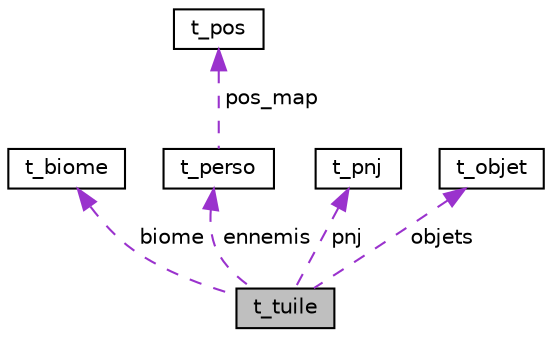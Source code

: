 digraph "t_tuile"
{
 // LATEX_PDF_SIZE
  edge [fontname="Helvetica",fontsize="10",labelfontname="Helvetica",labelfontsize="10"];
  node [fontname="Helvetica",fontsize="10",shape=record];
  Node1 [label="t_tuile",height=0.2,width=0.4,color="black", fillcolor="grey75", style="filled", fontcolor="black",tooltip=" "];
  Node2 -> Node1 [dir="back",color="darkorchid3",fontsize="10",style="dashed",label=" biome" ,fontname="Helvetica"];
  Node2 [label="t_biome",height=0.2,width=0.4,color="black", fillcolor="white", style="filled",URL="$structt__biome.html",tooltip=" "];
  Node3 -> Node1 [dir="back",color="darkorchid3",fontsize="10",style="dashed",label=" ennemis" ,fontname="Helvetica"];
  Node3 [label="t_perso",height=0.2,width=0.4,color="black", fillcolor="white", style="filled",URL="$structt__perso.html",tooltip=" "];
  Node4 -> Node3 [dir="back",color="darkorchid3",fontsize="10",style="dashed",label=" pos_map" ,fontname="Helvetica"];
  Node4 [label="t_pos",height=0.2,width=0.4,color="black", fillcolor="white", style="filled",URL="$structt__pos.html",tooltip=" "];
  Node5 -> Node1 [dir="back",color="darkorchid3",fontsize="10",style="dashed",label=" pnj" ,fontname="Helvetica"];
  Node5 [label="t_pnj",height=0.2,width=0.4,color="black", fillcolor="white", style="filled",URL="$structt__pnj.html",tooltip=" "];
  Node6 -> Node1 [dir="back",color="darkorchid3",fontsize="10",style="dashed",label=" objets" ,fontname="Helvetica"];
  Node6 [label="t_objet",height=0.2,width=0.4,color="black", fillcolor="white", style="filled",URL="$structt__objet.html",tooltip=" "];
}

